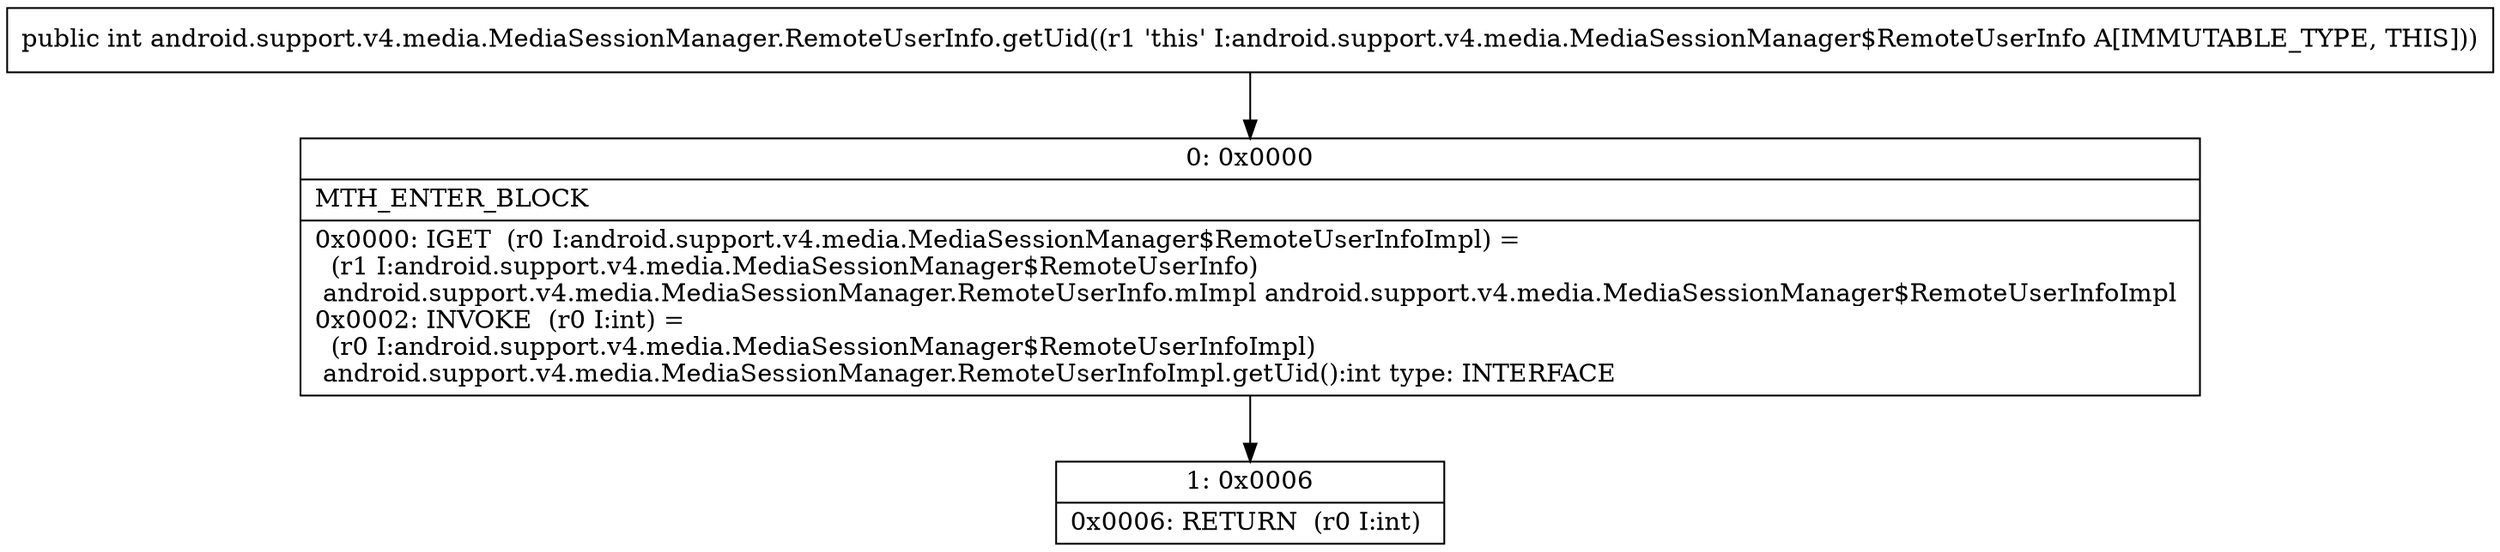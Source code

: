 digraph "CFG forandroid.support.v4.media.MediaSessionManager.RemoteUserInfo.getUid()I" {
Node_0 [shape=record,label="{0\:\ 0x0000|MTH_ENTER_BLOCK\l|0x0000: IGET  (r0 I:android.support.v4.media.MediaSessionManager$RemoteUserInfoImpl) = \l  (r1 I:android.support.v4.media.MediaSessionManager$RemoteUserInfo)\l android.support.v4.media.MediaSessionManager.RemoteUserInfo.mImpl android.support.v4.media.MediaSessionManager$RemoteUserInfoImpl \l0x0002: INVOKE  (r0 I:int) = \l  (r0 I:android.support.v4.media.MediaSessionManager$RemoteUserInfoImpl)\l android.support.v4.media.MediaSessionManager.RemoteUserInfoImpl.getUid():int type: INTERFACE \l}"];
Node_1 [shape=record,label="{1\:\ 0x0006|0x0006: RETURN  (r0 I:int) \l}"];
MethodNode[shape=record,label="{public int android.support.v4.media.MediaSessionManager.RemoteUserInfo.getUid((r1 'this' I:android.support.v4.media.MediaSessionManager$RemoteUserInfo A[IMMUTABLE_TYPE, THIS])) }"];
MethodNode -> Node_0;
Node_0 -> Node_1;
}

